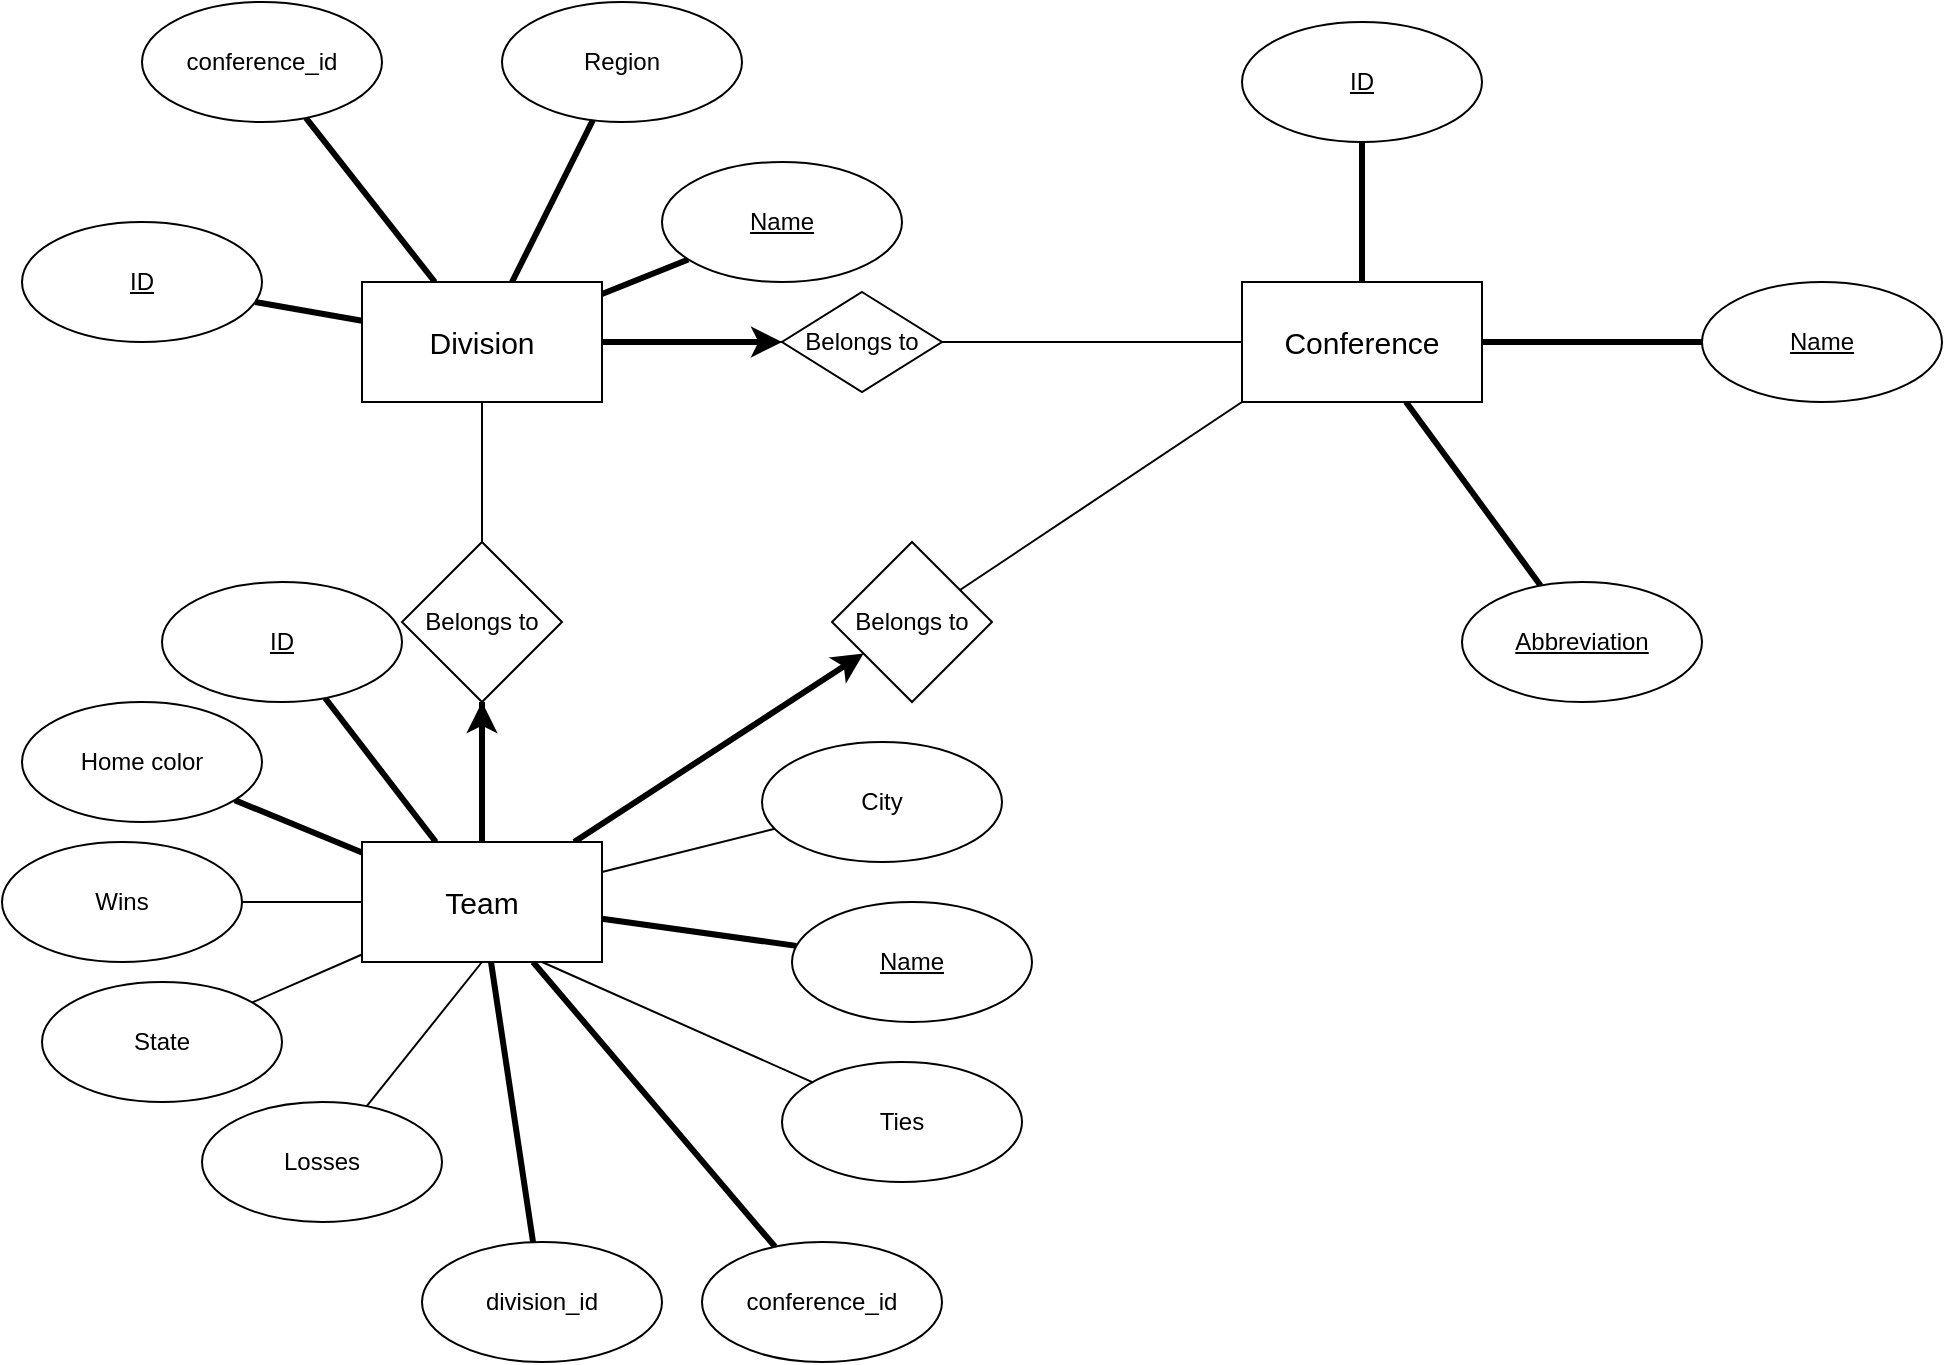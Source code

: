 <mxfile>
    <diagram id="6wqU3T7xku7kuEjhyplJ" name="Page-1">
        <mxGraphModel dx="478" dy="1886" grid="1" gridSize="10" guides="1" tooltips="1" connect="1" arrows="1" fold="1" page="1" pageScale="1" pageWidth="850" pageHeight="1100" math="0" shadow="0">
            <root>
                <mxCell id="0"/>
                <mxCell id="1" parent="0"/>
                <mxCell id="4" value="" style="edgeStyle=none;html=1;fontSize=15;endArrow=none;endFill=0;strokeWidth=3;" parent="1" source="2" target="3" edge="1">
                    <mxGeometry relative="1" as="geometry"/>
                </mxCell>
                <mxCell id="6" value="" style="edgeStyle=none;html=1;fontSize=15;endArrow=none;endFill=0;strokeWidth=1;" parent="1" source="2" target="5" edge="1">
                    <mxGeometry relative="1" as="geometry"/>
                </mxCell>
                <mxCell id="12" value="" style="edgeStyle=none;html=1;fontSize=15;endArrow=none;endFill=0;strokeWidth=1;startArrow=none;" parent="1" source="13" target="11" edge="1">
                    <mxGeometry relative="1" as="geometry"/>
                </mxCell>
                <mxCell id="14" value="" style="edgeStyle=none;html=1;fontSize=15;endArrow=none;endFill=0;strokeWidth=3;" parent="1" source="2" target="13" edge="1">
                    <mxGeometry relative="1" as="geometry"/>
                </mxCell>
                <mxCell id="30" value="" style="edgeStyle=none;html=1;fontSize=15;endArrow=classic;endFill=1;strokeWidth=3;" parent="1" source="2" target="29" edge="1">
                    <mxGeometry relative="1" as="geometry"/>
                </mxCell>
                <mxCell id="35" value="" style="edgeStyle=none;html=1;fontSize=15;endArrow=none;endFill=0;strokeWidth=3;" parent="1" source="2" target="34" edge="1">
                    <mxGeometry relative="1" as="geometry"/>
                </mxCell>
                <mxCell id="37" value="" style="edgeStyle=none;html=1;fontSize=15;endArrow=none;endFill=0;strokeWidth=3;" parent="1" source="2" target="36" edge="1">
                    <mxGeometry relative="1" as="geometry"/>
                </mxCell>
                <mxCell id="39" value="" style="edgeStyle=none;html=1;fontSize=15;endArrow=none;endFill=0;strokeWidth=1;" parent="1" source="2" target="38" edge="1">
                    <mxGeometry relative="1" as="geometry"/>
                </mxCell>
                <mxCell id="41" value="" style="edgeStyle=none;html=1;fontSize=15;endArrow=none;endFill=0;strokeWidth=1;" parent="1" source="2" target="40" edge="1">
                    <mxGeometry relative="1" as="geometry"/>
                </mxCell>
                <mxCell id="45" value="" style="edgeStyle=none;html=1;endArrow=none;endFill=0;strokeWidth=3;" edge="1" parent="1" source="2" target="44">
                    <mxGeometry relative="1" as="geometry"/>
                </mxCell>
                <mxCell id="47" value="" style="edgeStyle=none;html=1;endArrow=none;endFill=0;strokeWidth=3;" edge="1" parent="1" source="2" target="46">
                    <mxGeometry relative="1" as="geometry"/>
                </mxCell>
                <mxCell id="2" value="&lt;font style=&quot;font-size: 15px&quot;&gt;Team&lt;/font&gt;" style="rounded=0;whiteSpace=wrap;html=1;" parent="1" vertex="1">
                    <mxGeometry x="190" y="370" width="120" height="60" as="geometry"/>
                </mxCell>
                <mxCell id="3" value="&lt;u&gt;ID&lt;/u&gt;" style="ellipse;whiteSpace=wrap;html=1;rounded=0;" parent="1" vertex="1">
                    <mxGeometry x="90" y="240" width="120" height="60" as="geometry"/>
                </mxCell>
                <mxCell id="5" value="Wins" style="ellipse;whiteSpace=wrap;html=1;rounded=0;" parent="1" vertex="1">
                    <mxGeometry x="10" y="370" width="120" height="60" as="geometry"/>
                </mxCell>
                <mxCell id="8" style="edgeStyle=none;html=1;entryX=0.5;entryY=1;entryDx=0;entryDy=0;fontSize=15;endArrow=none;endFill=0;strokeWidth=1;" parent="1" source="7" target="2" edge="1">
                    <mxGeometry relative="1" as="geometry"/>
                </mxCell>
                <mxCell id="7" value="Losses" style="ellipse;whiteSpace=wrap;html=1;rounded=0;" parent="1" vertex="1">
                    <mxGeometry x="110" y="500" width="120" height="60" as="geometry"/>
                </mxCell>
                <mxCell id="9" style="edgeStyle=none;html=1;entryX=0.75;entryY=1;entryDx=0;entryDy=0;fontSize=15;endArrow=none;endFill=0;strokeWidth=1;" parent="1" source="10" target="2" edge="1">
                    <mxGeometry relative="1" as="geometry">
                        <mxPoint x="320" y="255" as="targetPoint"/>
                    </mxGeometry>
                </mxCell>
                <mxCell id="10" value="Ties" style="ellipse;whiteSpace=wrap;html=1;rounded=0;strokeWidth=1;" parent="1" vertex="1">
                    <mxGeometry x="400" y="480" width="120" height="60" as="geometry"/>
                </mxCell>
                <mxCell id="17" value="" style="edgeStyle=none;html=1;fontSize=15;endArrow=none;endFill=0;strokeWidth=3;" parent="1" source="11" target="16" edge="1">
                    <mxGeometry relative="1" as="geometry"/>
                </mxCell>
                <mxCell id="19" value="" style="edgeStyle=none;html=1;fontSize=15;endArrow=none;endFill=0;strokeWidth=3;" parent="1" source="11" target="18" edge="1">
                    <mxGeometry relative="1" as="geometry"/>
                </mxCell>
                <mxCell id="21" value="" style="edgeStyle=none;html=1;fontSize=15;endArrow=none;endFill=0;strokeWidth=1;" parent="1" source="11" target="20" edge="1">
                    <mxGeometry relative="1" as="geometry"/>
                </mxCell>
                <mxCell id="23" value="" style="edgeStyle=none;html=1;fontSize=15;endArrow=classic;endFill=1;strokeWidth=3;" parent="1" source="11" target="22" edge="1">
                    <mxGeometry relative="1" as="geometry"/>
                </mxCell>
                <mxCell id="33" value="" style="edgeStyle=none;html=1;fontSize=15;endArrow=none;endFill=0;strokeWidth=3;" parent="1" source="11" target="32" edge="1">
                    <mxGeometry relative="1" as="geometry"/>
                </mxCell>
                <mxCell id="43" value="" style="edgeStyle=none;html=1;endArrow=none;endFill=0;strokeWidth=3;" edge="1" parent="1" source="11" target="42">
                    <mxGeometry relative="1" as="geometry"/>
                </mxCell>
                <mxCell id="11" value="&lt;font style=&quot;font-size: 15px&quot;&gt;Division&lt;/font&gt;" style="whiteSpace=wrap;html=1;rounded=0;" parent="1" vertex="1">
                    <mxGeometry x="190" y="90" width="120" height="60" as="geometry"/>
                </mxCell>
                <mxCell id="13" value="Belongs to" style="rhombus;whiteSpace=wrap;html=1;rounded=0;" parent="1" vertex="1">
                    <mxGeometry x="210" y="220" width="80" height="80" as="geometry"/>
                </mxCell>
                <mxCell id="15" value="" style="edgeStyle=none;html=1;fontSize=15;endArrow=classic;endFill=1;strokeWidth=3;" parent="1" source="2" target="13" edge="1">
                    <mxGeometry relative="1" as="geometry">
                        <mxPoint x="250" y="370" as="sourcePoint"/>
                        <mxPoint x="250" y="210" as="targetPoint"/>
                    </mxGeometry>
                </mxCell>
                <mxCell id="16" value="&lt;u&gt;ID&lt;/u&gt;" style="ellipse;whiteSpace=wrap;html=1;rounded=0;" parent="1" vertex="1">
                    <mxGeometry x="20" y="60" width="120" height="60" as="geometry"/>
                </mxCell>
                <mxCell id="18" value="&lt;u&gt;Name&lt;/u&gt;" style="ellipse;whiteSpace=wrap;html=1;rounded=0;" parent="1" vertex="1">
                    <mxGeometry x="340" y="30" width="120" height="60" as="geometry"/>
                </mxCell>
                <mxCell id="25" value="" style="edgeStyle=none;html=1;fontSize=15;endArrow=none;endFill=0;strokeWidth=3;" parent="1" source="20" target="24" edge="1">
                    <mxGeometry relative="1" as="geometry"/>
                </mxCell>
                <mxCell id="27" value="" style="edgeStyle=none;html=1;fontSize=15;endArrow=none;endFill=0;strokeWidth=3;" parent="1" source="20" target="26" edge="1">
                    <mxGeometry relative="1" as="geometry"/>
                </mxCell>
                <mxCell id="49" value="" style="edgeStyle=none;html=1;endArrow=none;endFill=0;strokeWidth=3;" edge="1" parent="1" source="20" target="48">
                    <mxGeometry relative="1" as="geometry"/>
                </mxCell>
                <mxCell id="20" value="&lt;font style=&quot;font-size: 15px&quot;&gt;Conference&lt;/font&gt;" style="whiteSpace=wrap;html=1;rounded=0;" parent="1" vertex="1">
                    <mxGeometry x="630" y="90" width="120" height="60" as="geometry"/>
                </mxCell>
                <mxCell id="22" value="Belongs to" style="rhombus;whiteSpace=wrap;html=1;rounded=0;" parent="1" vertex="1">
                    <mxGeometry x="400" y="95" width="80" height="50" as="geometry"/>
                </mxCell>
                <mxCell id="24" value="&lt;u&gt;ID&lt;/u&gt;" style="ellipse;whiteSpace=wrap;html=1;rounded=0;" parent="1" vertex="1">
                    <mxGeometry x="630" y="-40" width="120" height="60" as="geometry"/>
                </mxCell>
                <mxCell id="26" value="&lt;u&gt;Name&lt;/u&gt;" style="ellipse;whiteSpace=wrap;html=1;rounded=0;" parent="1" vertex="1">
                    <mxGeometry x="860" y="90" width="120" height="60" as="geometry"/>
                </mxCell>
                <mxCell id="31" style="edgeStyle=none;html=1;entryX=0;entryY=1;entryDx=0;entryDy=0;fontSize=15;endArrow=none;endFill=0;strokeWidth=1;" parent="1" source="29" target="20" edge="1">
                    <mxGeometry relative="1" as="geometry"/>
                </mxCell>
                <mxCell id="29" value="Belongs to" style="rhombus;whiteSpace=wrap;html=1;rounded=0;" parent="1" vertex="1">
                    <mxGeometry x="425" y="220" width="80" height="80" as="geometry"/>
                </mxCell>
                <mxCell id="32" value="conference_id" style="ellipse;whiteSpace=wrap;html=1;rounded=0;" parent="1" vertex="1">
                    <mxGeometry x="80" y="-50" width="120" height="60" as="geometry"/>
                </mxCell>
                <mxCell id="34" value="Home color" style="ellipse;whiteSpace=wrap;html=1;rounded=0;" parent="1" vertex="1">
                    <mxGeometry x="20" y="300" width="120" height="60" as="geometry"/>
                </mxCell>
                <mxCell id="36" value="&lt;u&gt;Name&lt;/u&gt;" style="ellipse;whiteSpace=wrap;html=1;rounded=0;" parent="1" vertex="1">
                    <mxGeometry x="405" y="400" width="120" height="60" as="geometry"/>
                </mxCell>
                <mxCell id="38" value="City" style="ellipse;whiteSpace=wrap;html=1;rounded=0;" parent="1" vertex="1">
                    <mxGeometry x="390" y="320" width="120" height="60" as="geometry"/>
                </mxCell>
                <mxCell id="40" value="State" style="ellipse;whiteSpace=wrap;html=1;rounded=0;" parent="1" vertex="1">
                    <mxGeometry x="30" y="440" width="120" height="60" as="geometry"/>
                </mxCell>
                <mxCell id="42" value="Region" style="ellipse;whiteSpace=wrap;html=1;rounded=0;" vertex="1" parent="1">
                    <mxGeometry x="260" y="-50" width="120" height="60" as="geometry"/>
                </mxCell>
                <mxCell id="44" value="division_id" style="ellipse;whiteSpace=wrap;html=1;rounded=0;" vertex="1" parent="1">
                    <mxGeometry x="220" y="570" width="120" height="60" as="geometry"/>
                </mxCell>
                <mxCell id="46" value="conference_id" style="ellipse;whiteSpace=wrap;html=1;rounded=0;" vertex="1" parent="1">
                    <mxGeometry x="360" y="570" width="120" height="60" as="geometry"/>
                </mxCell>
                <mxCell id="48" value="&lt;u&gt;Abbreviation&lt;/u&gt;" style="ellipse;whiteSpace=wrap;html=1;rounded=0;" vertex="1" parent="1">
                    <mxGeometry x="740" y="240" width="120" height="60" as="geometry"/>
                </mxCell>
            </root>
        </mxGraphModel>
    </diagram>
</mxfile>